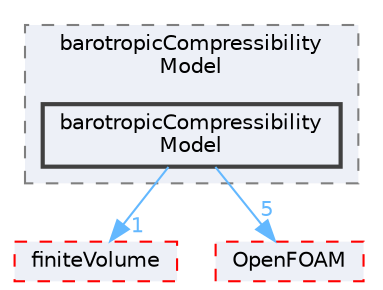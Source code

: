 digraph "src/thermophysicalModels/barotropicCompressibilityModel/barotropicCompressibilityModel"
{
 // LATEX_PDF_SIZE
  bgcolor="transparent";
  edge [fontname=Helvetica,fontsize=10,labelfontname=Helvetica,labelfontsize=10];
  node [fontname=Helvetica,fontsize=10,shape=box,height=0.2,width=0.4];
  compound=true
  subgraph clusterdir_2ce177fbd1ffaf13b6b16622658e1c6b {
    graph [ bgcolor="#edf0f7", pencolor="grey50", label="barotropicCompressibility\lModel", fontname=Helvetica,fontsize=10 style="filled,dashed", URL="dir_2ce177fbd1ffaf13b6b16622658e1c6b.html",tooltip=""]
  dir_01e4ebfb3af2aa72604af6257d6cf977 [label="barotropicCompressibility\lModel", fillcolor="#edf0f7", color="grey25", style="filled,bold", URL="dir_01e4ebfb3af2aa72604af6257d6cf977.html",tooltip=""];
  }
  dir_9bd15774b555cf7259a6fa18f99fe99b [label="finiteVolume", fillcolor="#edf0f7", color="red", style="filled,dashed", URL="dir_9bd15774b555cf7259a6fa18f99fe99b.html",tooltip=""];
  dir_c5473ff19b20e6ec4dfe5c310b3778a8 [label="OpenFOAM", fillcolor="#edf0f7", color="red", style="filled,dashed", URL="dir_c5473ff19b20e6ec4dfe5c310b3778a8.html",tooltip=""];
  dir_01e4ebfb3af2aa72604af6257d6cf977->dir_9bd15774b555cf7259a6fa18f99fe99b [headlabel="1", labeldistance=1.5 headhref="dir_000187_001387.html" href="dir_000187_001387.html" color="steelblue1" fontcolor="steelblue1"];
  dir_01e4ebfb3af2aa72604af6257d6cf977->dir_c5473ff19b20e6ec4dfe5c310b3778a8 [headlabel="5", labeldistance=1.5 headhref="dir_000187_002695.html" href="dir_000187_002695.html" color="steelblue1" fontcolor="steelblue1"];
}
